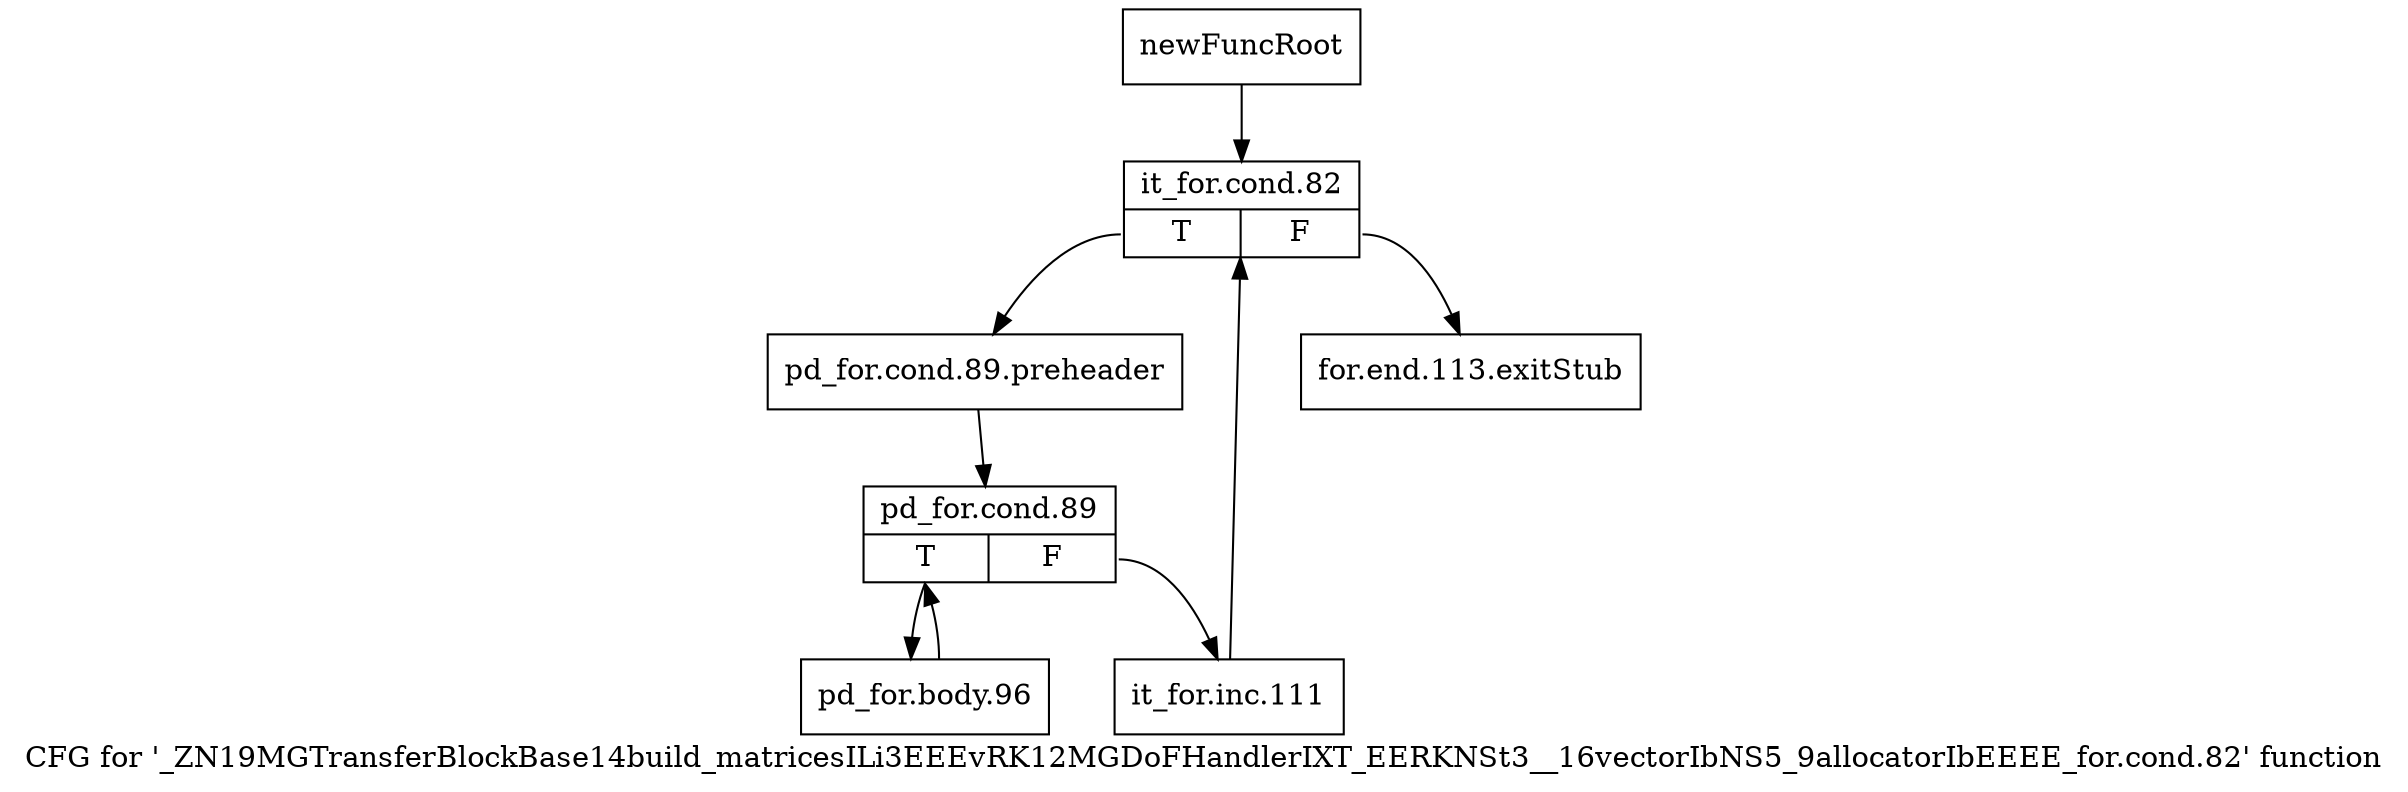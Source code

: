 digraph "CFG for '_ZN19MGTransferBlockBase14build_matricesILi3EEEvRK12MGDoFHandlerIXT_EERKNSt3__16vectorIbNS5_9allocatorIbEEEE_for.cond.82' function" {
	label="CFG for '_ZN19MGTransferBlockBase14build_matricesILi3EEEvRK12MGDoFHandlerIXT_EERKNSt3__16vectorIbNS5_9allocatorIbEEEE_for.cond.82' function";

	Node0x95439a0 [shape=record,label="{newFuncRoot}"];
	Node0x95439a0 -> Node0x9543a40;
	Node0x95439f0 [shape=record,label="{for.end.113.exitStub}"];
	Node0x9543a40 [shape=record,label="{it_for.cond.82|{<s0>T|<s1>F}}"];
	Node0x9543a40:s0 -> Node0x9543a90;
	Node0x9543a40:s1 -> Node0x95439f0;
	Node0x9543a90 [shape=record,label="{pd_for.cond.89.preheader}"];
	Node0x9543a90 -> Node0x9543f60;
	Node0x9543f60 [shape=record,label="{pd_for.cond.89|{<s0>T|<s1>F}}"];
	Node0x9543f60:s0 -> Node0x9544000;
	Node0x9543f60:s1 -> Node0x9543fb0;
	Node0x9543fb0 [shape=record,label="{it_for.inc.111}"];
	Node0x9543fb0 -> Node0x9543a40;
	Node0x9544000 [shape=record,label="{pd_for.body.96}"];
	Node0x9544000 -> Node0x9543f60;
}
